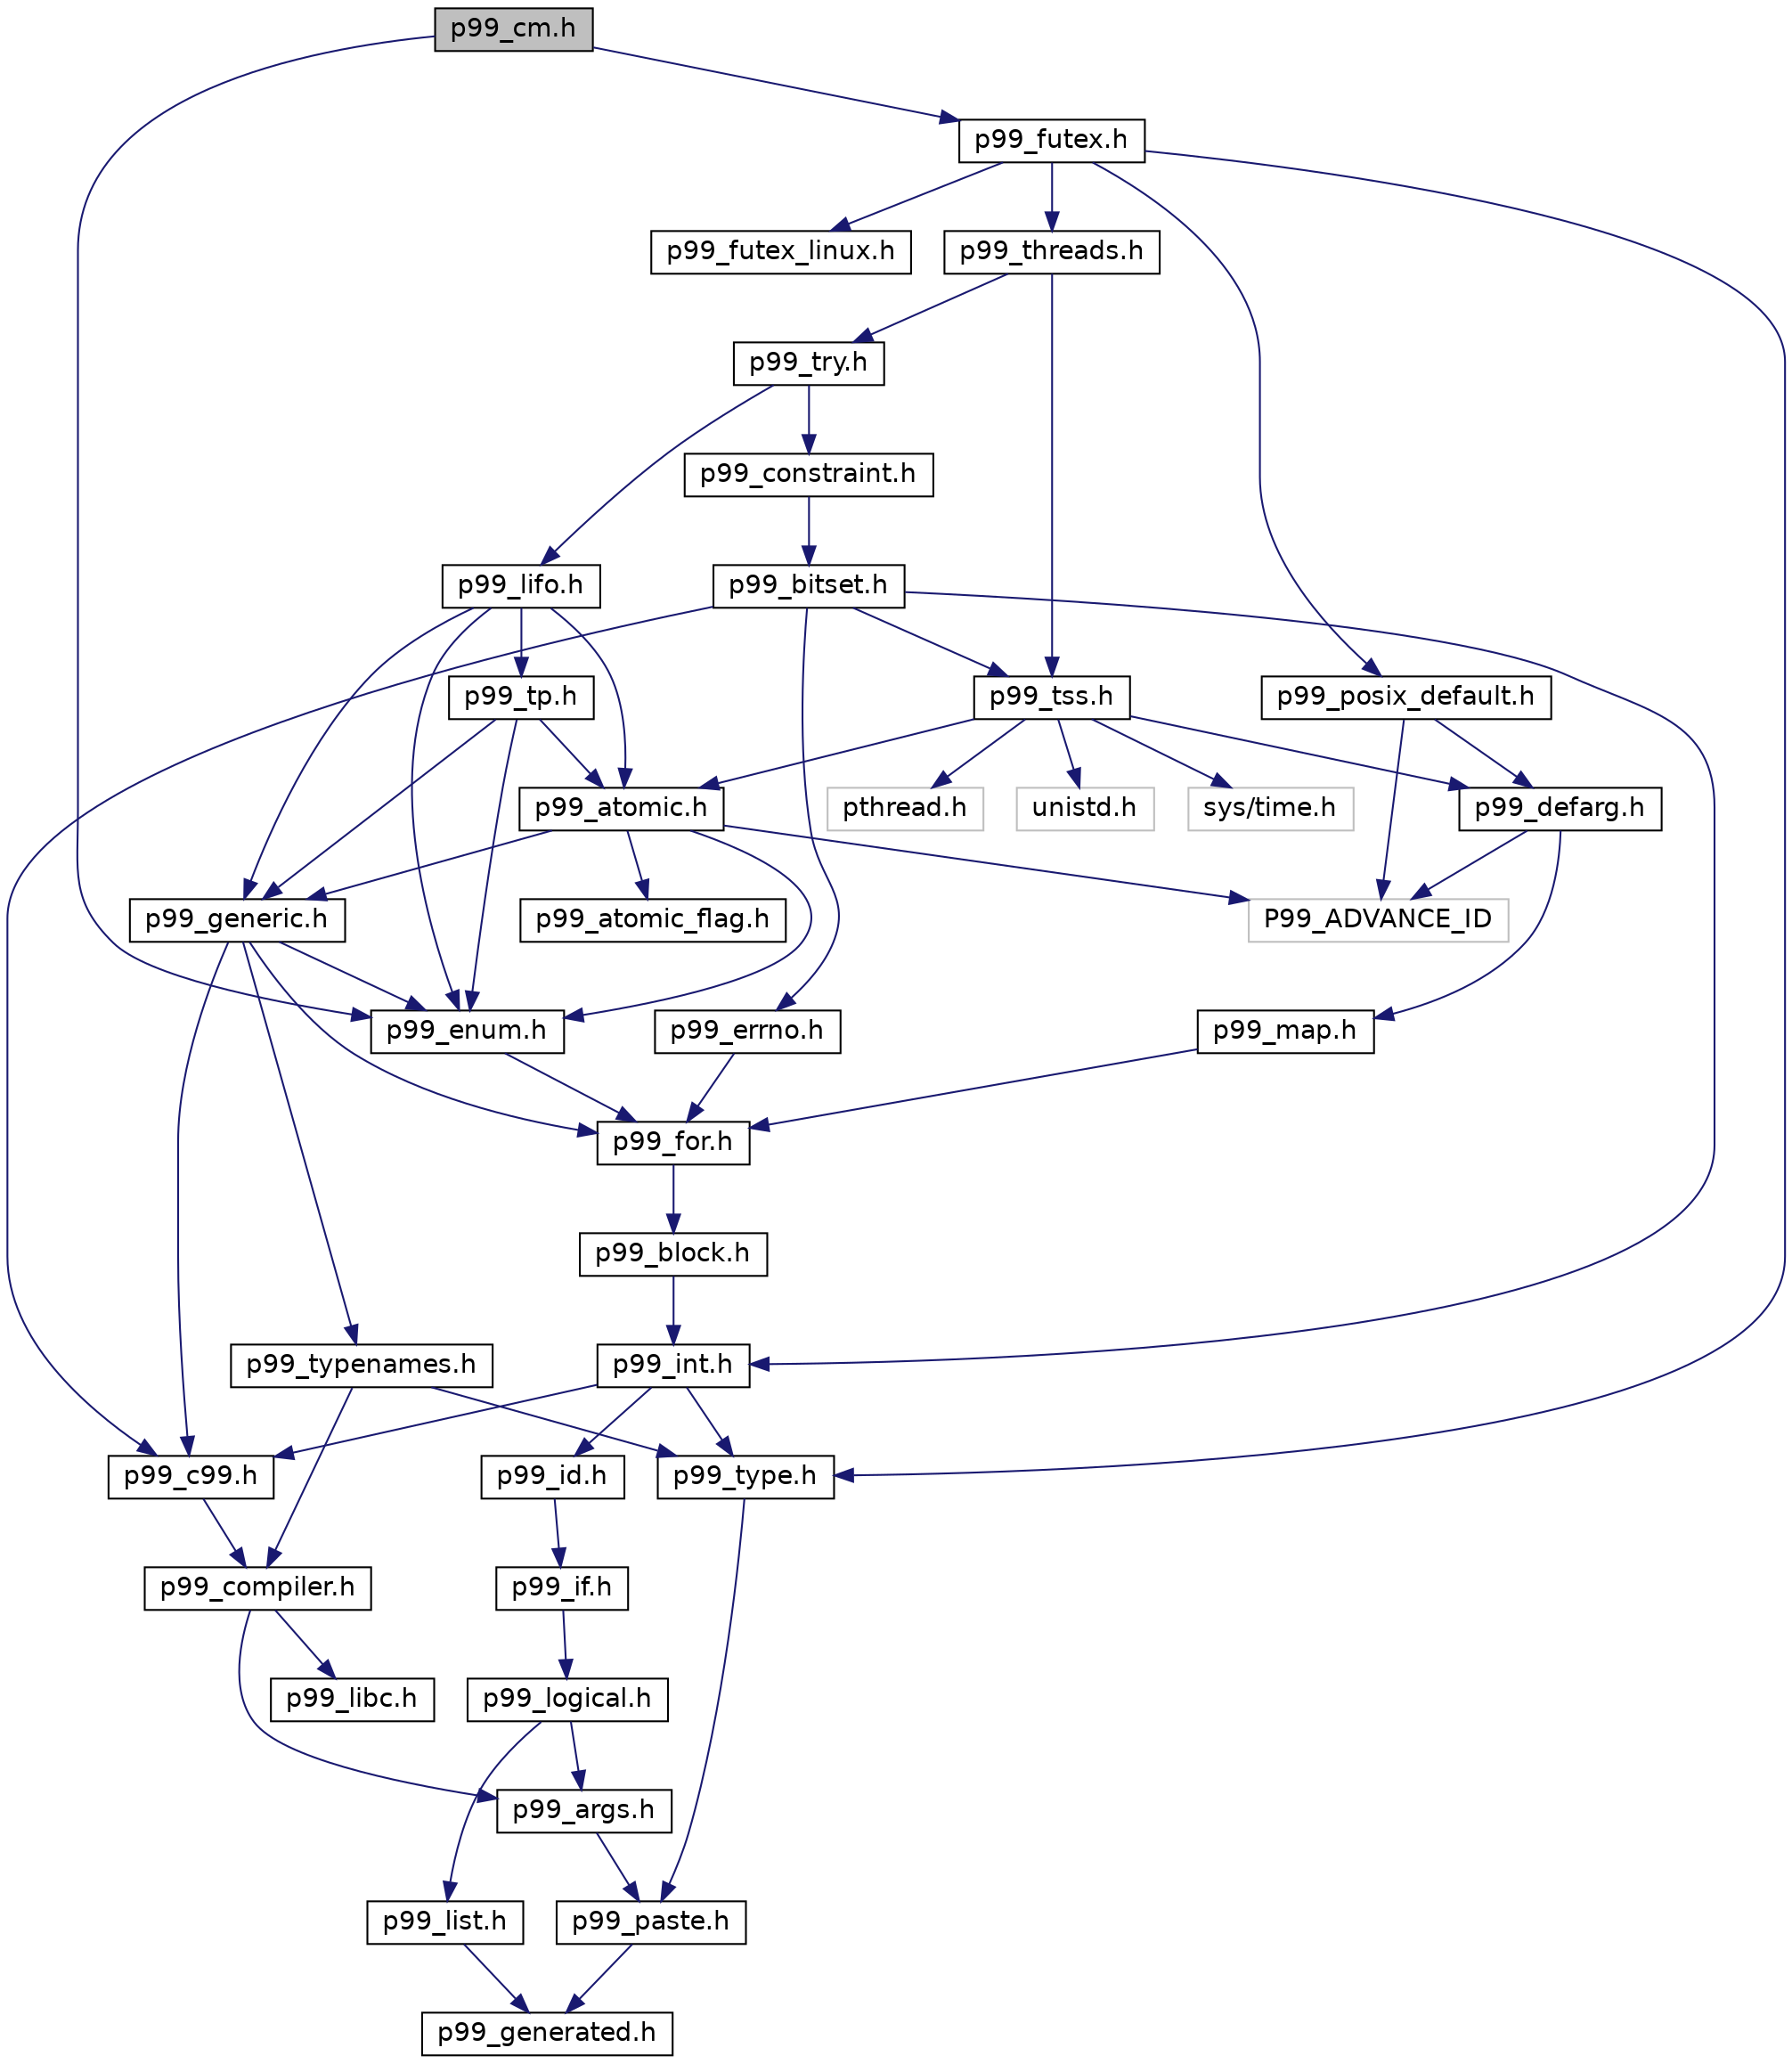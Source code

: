 digraph "p99_cm.h"
{
 // LATEX_PDF_SIZE
  edge [fontname="Helvetica",fontsize="14",labelfontname="Helvetica",labelfontsize="14"];
  node [fontname="Helvetica",fontsize="14",shape=record];
  Node1 [label="p99_cm.h",height=0.2,width=0.4,color="black", fillcolor="grey75", style="filled", fontcolor="black",tooltip=" "];
  Node1 -> Node2 [color="midnightblue",fontsize="14",style="solid",fontname="Helvetica"];
  Node2 [label="p99_futex.h",height=0.2,width=0.4,color="black", fillcolor="white", style="filled",URL="$p99__futex_8h.html",tooltip=" "];
  Node2 -> Node3 [color="midnightblue",fontsize="14",style="solid",fontname="Helvetica"];
  Node3 [label="p99_type.h",height=0.2,width=0.4,color="black", fillcolor="white", style="filled",URL="$p99__type_8h.html",tooltip=" "];
  Node3 -> Node4 [color="midnightblue",fontsize="14",style="solid",fontname="Helvetica"];
  Node4 [label="p99_paste.h",height=0.2,width=0.4,color="black", fillcolor="white", style="filled",URL="$p99__paste_8h.html",tooltip="macros that paste tokens in a predictable way"];
  Node4 -> Node5 [color="midnightblue",fontsize="14",style="solid",fontname="Helvetica"];
  Node5 [label="p99_generated.h",height=0.2,width=0.4,color="black", fillcolor="white", style="filled",URL="$p99__generated_8h.html",tooltip="automatically generated macros to handle variadic macros."];
  Node2 -> Node6 [color="midnightblue",fontsize="14",style="solid",fontname="Helvetica"];
  Node6 [label="p99_threads.h",height=0.2,width=0.4,color="black", fillcolor="white", style="filled",URL="$p99__threads_8h.html",tooltip=" "];
  Node6 -> Node7 [color="midnightblue",fontsize="14",style="solid",fontname="Helvetica"];
  Node7 [label="p99_try.h",height=0.2,width=0.4,color="black", fillcolor="white", style="filled",URL="$p99__try_8h.html",tooltip=" "];
  Node7 -> Node8 [color="midnightblue",fontsize="14",style="solid",fontname="Helvetica"];
  Node8 [label="p99_constraint.h",height=0.2,width=0.4,color="black", fillcolor="white", style="filled",URL="$p99__constraint_8h.html",tooltip=" "];
  Node8 -> Node9 [color="midnightblue",fontsize="14",style="solid",fontname="Helvetica"];
  Node9 [label="p99_bitset.h",height=0.2,width=0.4,color="black", fillcolor="white", style="filled",URL="$p99__bitset_8h.html",tooltip=" "];
  Node9 -> Node10 [color="midnightblue",fontsize="14",style="solid",fontname="Helvetica"];
  Node10 [label="p99_tss.h",height=0.2,width=0.4,color="black", fillcolor="white", style="filled",URL="$p99__tss_8h.html",tooltip=" "];
  Node10 -> Node11 [color="midnightblue",fontsize="14",style="solid",fontname="Helvetica"];
  Node11 [label="unistd.h",height=0.2,width=0.4,color="grey75", fillcolor="white", style="filled",tooltip=" "];
  Node10 -> Node12 [color="midnightblue",fontsize="14",style="solid",fontname="Helvetica"];
  Node12 [label="sys/time.h",height=0.2,width=0.4,color="grey75", fillcolor="white", style="filled",tooltip=" "];
  Node10 -> Node13 [color="midnightblue",fontsize="14",style="solid",fontname="Helvetica"];
  Node13 [label="pthread.h",height=0.2,width=0.4,color="grey75", fillcolor="white", style="filled",tooltip=" "];
  Node10 -> Node14 [color="midnightblue",fontsize="14",style="solid",fontname="Helvetica"];
  Node14 [label="p99_defarg.h",height=0.2,width=0.4,color="black", fillcolor="white", style="filled",URL="$p99__defarg_8h.html",tooltip="Macros for default arguments to functions."];
  Node14 -> Node15 [color="midnightblue",fontsize="14",style="solid",fontname="Helvetica"];
  Node15 [label="p99_map.h",height=0.2,width=0.4,color="black", fillcolor="white", style="filled",URL="$p99__map_8h.html",tooltip="macros to produce lists of statements or declarations."];
  Node15 -> Node16 [color="midnightblue",fontsize="14",style="solid",fontname="Helvetica"];
  Node16 [label="p99_for.h",height=0.2,width=0.4,color="black", fillcolor="white", style="filled",URL="$p99__for_8h.html",tooltip="A preprocessor for loop implementation and some derived list handling macros."];
  Node16 -> Node17 [color="midnightblue",fontsize="14",style="solid",fontname="Helvetica"];
  Node17 [label="p99_block.h",height=0.2,width=0.4,color="black", fillcolor="white", style="filled",URL="$p99__block_8h.html",tooltip="Macros that implement controlling blocks."];
  Node17 -> Node18 [color="midnightblue",fontsize="14",style="solid",fontname="Helvetica"];
  Node18 [label="p99_int.h",height=0.2,width=0.4,color="black", fillcolor="white", style="filled",URL="$p99__int_8h.html",tooltip="Macros handling integer types and initialization."];
  Node18 -> Node19 [color="midnightblue",fontsize="14",style="solid",fontname="Helvetica"];
  Node19 [label="p99_c99.h",height=0.2,width=0.4,color="black", fillcolor="white", style="filled",URL="$p99__c99_8h.html",tooltip="C99 specific include files that are required by the standard."];
  Node19 -> Node20 [color="midnightblue",fontsize="14",style="solid",fontname="Helvetica"];
  Node20 [label="p99_compiler.h",height=0.2,width=0.4,color="black", fillcolor="white", style="filled",URL="$p99__compiler_8h.html",tooltip="Group compiler dependencies together in one file."];
  Node20 -> Node21 [color="midnightblue",fontsize="14",style="solid",fontname="Helvetica"];
  Node21 [label="p99_args.h",height=0.2,width=0.4,color="black", fillcolor="white", style="filled",URL="$p99__args_8h.html",tooltip="Providing macros that handle variadic macro argument lists."];
  Node21 -> Node4 [color="midnightblue",fontsize="14",style="solid",fontname="Helvetica"];
  Node20 -> Node22 [color="midnightblue",fontsize="14",style="solid",fontname="Helvetica"];
  Node22 [label="p99_libc.h",height=0.2,width=0.4,color="black", fillcolor="white", style="filled",URL="$p99__libc_8h.html",tooltip="Group C library dependencies together in one file."];
  Node18 -> Node23 [color="midnightblue",fontsize="14",style="solid",fontname="Helvetica"];
  Node23 [label="p99_id.h",height=0.2,width=0.4,color="black", fillcolor="white", style="filled",URL="$p99__id_8h.html",tooltip="Implement a simple FILEID that changes each time this file is included somewhere."];
  Node23 -> Node24 [color="midnightblue",fontsize="14",style="solid",fontname="Helvetica"];
  Node24 [label="p99_if.h",height=0.2,width=0.4,color="black", fillcolor="white", style="filled",URL="$p99__if_8h.html",tooltip="preprocessor conditionals to use inside macros"];
  Node24 -> Node25 [color="midnightblue",fontsize="14",style="solid",fontname="Helvetica"];
  Node25 [label="p99_logical.h",height=0.2,width=0.4,color="black", fillcolor="white", style="filled",URL="$p99__logical_8h.html",tooltip="macros to handle Boolean conditions at compile time."];
  Node25 -> Node21 [color="midnightblue",fontsize="14",style="solid",fontname="Helvetica"];
  Node25 -> Node26 [color="midnightblue",fontsize="14",style="solid",fontname="Helvetica"];
  Node26 [label="p99_list.h",height=0.2,width=0.4,color="black", fillcolor="white", style="filled",URL="$p99__list_8h.html",tooltip="Basis macros to process the parameter list of a variadic macro."];
  Node26 -> Node5 [color="midnightblue",fontsize="14",style="solid",fontname="Helvetica"];
  Node18 -> Node3 [color="midnightblue",fontsize="14",style="solid",fontname="Helvetica"];
  Node14 -> Node27 [color="midnightblue",fontsize="14",style="solid",fontname="Helvetica"];
  Node27 [label="P99_ADVANCE_ID",height=0.2,width=0.4,color="grey75", fillcolor="white", style="filled",tooltip=" "];
  Node10 -> Node28 [color="midnightblue",fontsize="14",style="solid",fontname="Helvetica"];
  Node28 [label="p99_atomic.h",height=0.2,width=0.4,color="black", fillcolor="white", style="filled",URL="$p99__atomic_8h.html",tooltip=" "];
  Node28 -> Node29 [color="midnightblue",fontsize="14",style="solid",fontname="Helvetica"];
  Node29 [label="p99_enum.h",height=0.2,width=0.4,color="black", fillcolor="white", style="filled",URL="$p99__enum_8h.html",tooltip=" "];
  Node29 -> Node16 [color="midnightblue",fontsize="14",style="solid",fontname="Helvetica"];
  Node28 -> Node30 [color="midnightblue",fontsize="14",style="solid",fontname="Helvetica"];
  Node30 [label="p99_generic.h",height=0.2,width=0.4,color="black", fillcolor="white", style="filled",URL="$p99__generic_8h.html",tooltip=" "];
  Node30 -> Node16 [color="midnightblue",fontsize="14",style="solid",fontname="Helvetica"];
  Node30 -> Node29 [color="midnightblue",fontsize="14",style="solid",fontname="Helvetica"];
  Node30 -> Node31 [color="midnightblue",fontsize="14",style="solid",fontname="Helvetica"];
  Node31 [label="p99_typenames.h",height=0.2,width=0.4,color="black", fillcolor="white", style="filled",URL="$p99__typenames_8h.html",tooltip="Declare types derived from the standard types."];
  Node31 -> Node20 [color="midnightblue",fontsize="14",style="solid",fontname="Helvetica"];
  Node31 -> Node3 [color="midnightblue",fontsize="14",style="solid",fontname="Helvetica"];
  Node30 -> Node19 [color="midnightblue",fontsize="14",style="solid",fontname="Helvetica"];
  Node28 -> Node27 [color="midnightblue",fontsize="14",style="solid",fontname="Helvetica"];
  Node28 -> Node32 [color="midnightblue",fontsize="14",style="solid",fontname="Helvetica"];
  Node32 [label="p99_atomic_flag.h",height=0.2,width=0.4,color="black", fillcolor="white", style="filled",URL="$p99__atomic__flag_8h.html",tooltip=" "];
  Node9 -> Node19 [color="midnightblue",fontsize="14",style="solid",fontname="Helvetica"];
  Node9 -> Node33 [color="midnightblue",fontsize="14",style="solid",fontname="Helvetica"];
  Node33 [label="p99_errno.h",height=0.2,width=0.4,color="black", fillcolor="white", style="filled",URL="$p99__errno_8h.html",tooltip=" "];
  Node33 -> Node16 [color="midnightblue",fontsize="14",style="solid",fontname="Helvetica"];
  Node9 -> Node18 [color="midnightblue",fontsize="14",style="solid",fontname="Helvetica"];
  Node7 -> Node34 [color="midnightblue",fontsize="14",style="solid",fontname="Helvetica"];
  Node34 [label="p99_lifo.h",height=0.2,width=0.4,color="black", fillcolor="white", style="filled",URL="$p99__lifo_8h.html",tooltip=" "];
  Node34 -> Node29 [color="midnightblue",fontsize="14",style="solid",fontname="Helvetica"];
  Node34 -> Node30 [color="midnightblue",fontsize="14",style="solid",fontname="Helvetica"];
  Node34 -> Node28 [color="midnightblue",fontsize="14",style="solid",fontname="Helvetica"];
  Node34 -> Node35 [color="midnightblue",fontsize="14",style="solid",fontname="Helvetica"];
  Node35 [label="p99_tp.h",height=0.2,width=0.4,color="black", fillcolor="white", style="filled",URL="$p99__tp_8h.html",tooltip=" "];
  Node35 -> Node29 [color="midnightblue",fontsize="14",style="solid",fontname="Helvetica"];
  Node35 -> Node30 [color="midnightblue",fontsize="14",style="solid",fontname="Helvetica"];
  Node35 -> Node28 [color="midnightblue",fontsize="14",style="solid",fontname="Helvetica"];
  Node6 -> Node10 [color="midnightblue",fontsize="14",style="solid",fontname="Helvetica"];
  Node2 -> Node36 [color="midnightblue",fontsize="14",style="solid",fontname="Helvetica"];
  Node36 [label="p99_posix_default.h",height=0.2,width=0.4,color="black", fillcolor="white", style="filled",URL="$p99__posix__default_8h.html",tooltip=" "];
  Node36 -> Node14 [color="midnightblue",fontsize="14",style="solid",fontname="Helvetica"];
  Node36 -> Node27 [color="midnightblue",fontsize="14",style="solid",fontname="Helvetica"];
  Node2 -> Node37 [color="midnightblue",fontsize="14",style="solid",fontname="Helvetica"];
  Node37 [label="p99_futex_linux.h",height=0.2,width=0.4,color="black", fillcolor="white", style="filled",URL="$p99__futex__linux_8h.html",tooltip=" "];
  Node1 -> Node29 [color="midnightblue",fontsize="14",style="solid",fontname="Helvetica"];
}
